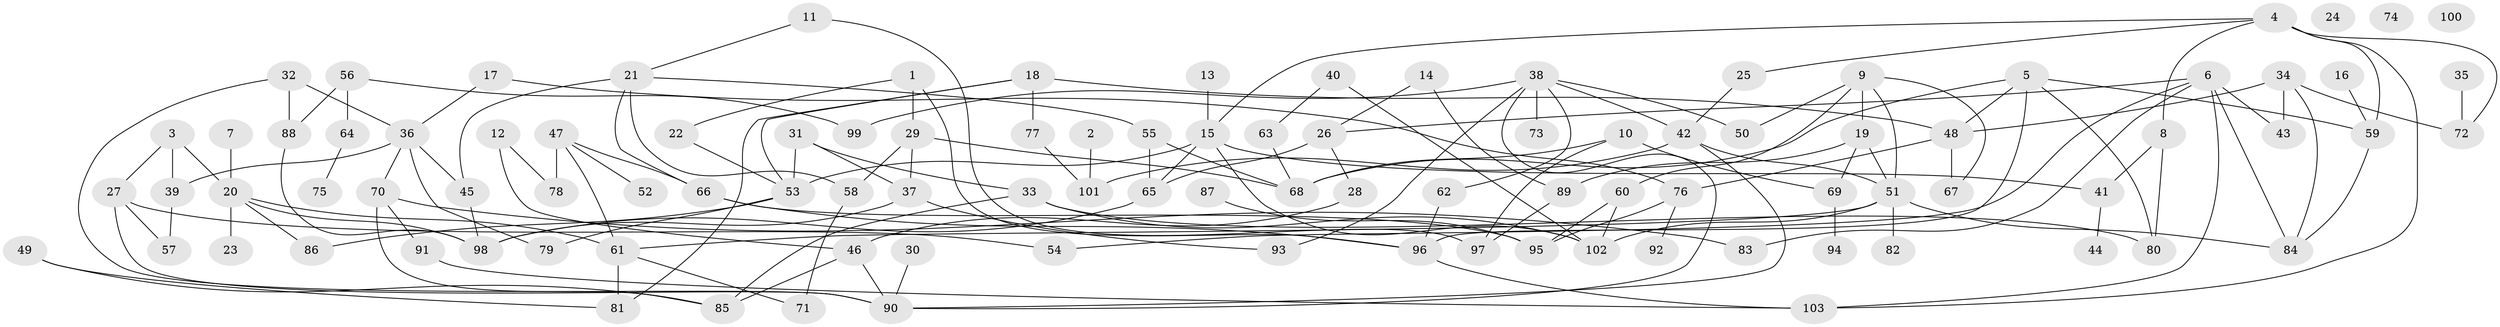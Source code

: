 // coarse degree distribution, {2: 0.12195121951219512, 9: 0.024390243902439025, 4: 0.14634146341463414, 8: 0.07317073170731707, 10: 0.04878048780487805, 3: 0.1951219512195122, 7: 0.04878048780487805, 5: 0.14634146341463414, 6: 0.07317073170731707, 1: 0.12195121951219512}
// Generated by graph-tools (version 1.1) at 2025/47/03/04/25 22:47:56]
// undirected, 103 vertices, 156 edges
graph export_dot {
  node [color=gray90,style=filled];
  1;
  2;
  3;
  4;
  5;
  6;
  7;
  8;
  9;
  10;
  11;
  12;
  13;
  14;
  15;
  16;
  17;
  18;
  19;
  20;
  21;
  22;
  23;
  24;
  25;
  26;
  27;
  28;
  29;
  30;
  31;
  32;
  33;
  34;
  35;
  36;
  37;
  38;
  39;
  40;
  41;
  42;
  43;
  44;
  45;
  46;
  47;
  48;
  49;
  50;
  51;
  52;
  53;
  54;
  55;
  56;
  57;
  58;
  59;
  60;
  61;
  62;
  63;
  64;
  65;
  66;
  67;
  68;
  69;
  70;
  71;
  72;
  73;
  74;
  75;
  76;
  77;
  78;
  79;
  80;
  81;
  82;
  83;
  84;
  85;
  86;
  87;
  88;
  89;
  90;
  91;
  92;
  93;
  94;
  95;
  96;
  97;
  98;
  99;
  100;
  101;
  102;
  103;
  1 -- 22;
  1 -- 29;
  1 -- 96;
  2 -- 101;
  3 -- 20;
  3 -- 27;
  3 -- 39;
  4 -- 8;
  4 -- 15;
  4 -- 25;
  4 -- 59;
  4 -- 72;
  4 -- 103;
  5 -- 48;
  5 -- 59;
  5 -- 68;
  5 -- 80;
  5 -- 96;
  6 -- 26;
  6 -- 43;
  6 -- 54;
  6 -- 83;
  6 -- 84;
  6 -- 103;
  7 -- 20;
  8 -- 41;
  8 -- 80;
  9 -- 19;
  9 -- 50;
  9 -- 51;
  9 -- 60;
  9 -- 67;
  10 -- 68;
  10 -- 69;
  10 -- 97;
  11 -- 21;
  11 -- 97;
  12 -- 46;
  12 -- 78;
  13 -- 15;
  14 -- 26;
  14 -- 89;
  15 -- 41;
  15 -- 53;
  15 -- 65;
  15 -- 102;
  16 -- 59;
  17 -- 36;
  17 -- 76;
  18 -- 48;
  18 -- 53;
  18 -- 77;
  18 -- 81;
  19 -- 51;
  19 -- 69;
  19 -- 89;
  20 -- 23;
  20 -- 61;
  20 -- 86;
  20 -- 98;
  21 -- 45;
  21 -- 55;
  21 -- 58;
  21 -- 66;
  22 -- 53;
  25 -- 42;
  26 -- 28;
  26 -- 65;
  27 -- 54;
  27 -- 57;
  27 -- 90;
  28 -- 46;
  29 -- 37;
  29 -- 58;
  29 -- 68;
  30 -- 90;
  31 -- 33;
  31 -- 37;
  31 -- 53;
  32 -- 36;
  32 -- 88;
  32 -- 90;
  33 -- 80;
  33 -- 85;
  33 -- 102;
  34 -- 43;
  34 -- 48;
  34 -- 72;
  34 -- 84;
  35 -- 72;
  36 -- 39;
  36 -- 45;
  36 -- 70;
  36 -- 79;
  37 -- 93;
  37 -- 98;
  38 -- 42;
  38 -- 50;
  38 -- 62;
  38 -- 73;
  38 -- 90;
  38 -- 93;
  38 -- 99;
  39 -- 57;
  40 -- 63;
  40 -- 102;
  41 -- 44;
  42 -- 51;
  42 -- 90;
  42 -- 101;
  45 -- 98;
  46 -- 85;
  46 -- 90;
  47 -- 52;
  47 -- 61;
  47 -- 66;
  47 -- 78;
  48 -- 67;
  48 -- 76;
  49 -- 81;
  49 -- 85;
  51 -- 61;
  51 -- 82;
  51 -- 84;
  51 -- 102;
  53 -- 79;
  53 -- 86;
  55 -- 65;
  55 -- 68;
  56 -- 64;
  56 -- 88;
  56 -- 99;
  58 -- 71;
  59 -- 84;
  60 -- 95;
  60 -- 102;
  61 -- 71;
  61 -- 81;
  62 -- 96;
  63 -- 68;
  64 -- 75;
  65 -- 98;
  66 -- 95;
  66 -- 96;
  69 -- 94;
  70 -- 83;
  70 -- 85;
  70 -- 91;
  76 -- 92;
  76 -- 95;
  77 -- 101;
  87 -- 95;
  88 -- 98;
  89 -- 97;
  91 -- 103;
  96 -- 103;
}
